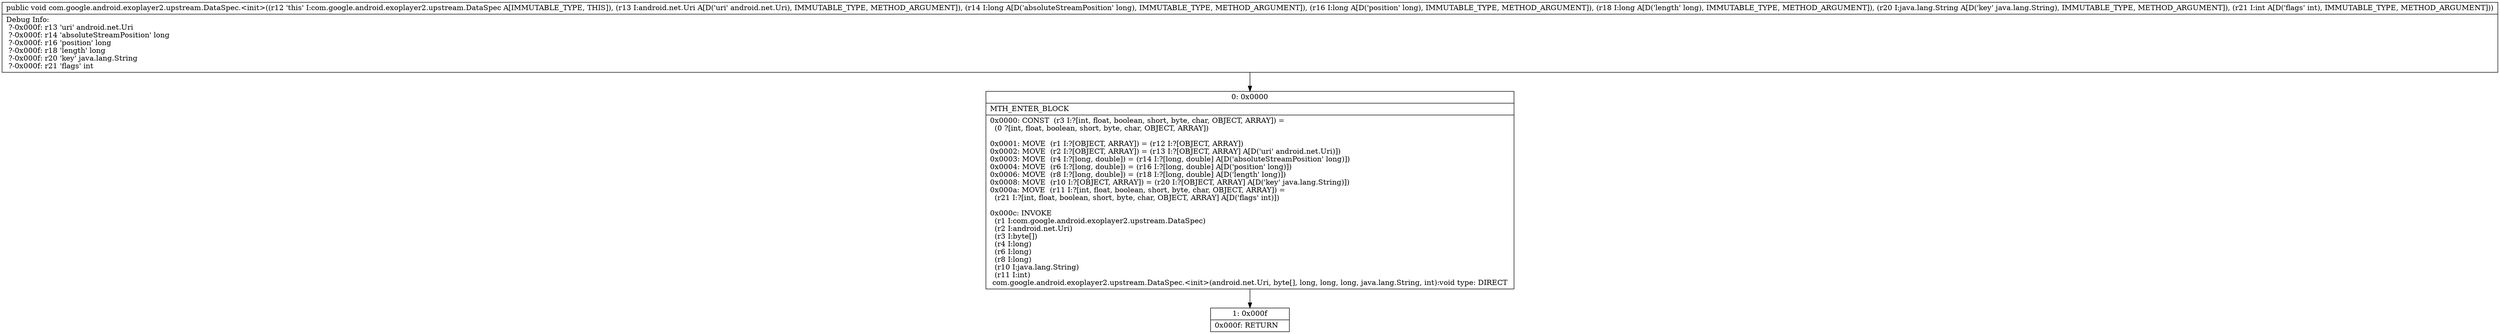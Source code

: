 digraph "CFG forcom.google.android.exoplayer2.upstream.DataSpec.\<init\>(Landroid\/net\/Uri;JJJLjava\/lang\/String;I)V" {
Node_0 [shape=record,label="{0\:\ 0x0000|MTH_ENTER_BLOCK\l|0x0000: CONST  (r3 I:?[int, float, boolean, short, byte, char, OBJECT, ARRAY]) = \l  (0 ?[int, float, boolean, short, byte, char, OBJECT, ARRAY])\l \l0x0001: MOVE  (r1 I:?[OBJECT, ARRAY]) = (r12 I:?[OBJECT, ARRAY]) \l0x0002: MOVE  (r2 I:?[OBJECT, ARRAY]) = (r13 I:?[OBJECT, ARRAY] A[D('uri' android.net.Uri)]) \l0x0003: MOVE  (r4 I:?[long, double]) = (r14 I:?[long, double] A[D('absoluteStreamPosition' long)]) \l0x0004: MOVE  (r6 I:?[long, double]) = (r16 I:?[long, double] A[D('position' long)]) \l0x0006: MOVE  (r8 I:?[long, double]) = (r18 I:?[long, double] A[D('length' long)]) \l0x0008: MOVE  (r10 I:?[OBJECT, ARRAY]) = (r20 I:?[OBJECT, ARRAY] A[D('key' java.lang.String)]) \l0x000a: MOVE  (r11 I:?[int, float, boolean, short, byte, char, OBJECT, ARRAY]) = \l  (r21 I:?[int, float, boolean, short, byte, char, OBJECT, ARRAY] A[D('flags' int)])\l \l0x000c: INVOKE  \l  (r1 I:com.google.android.exoplayer2.upstream.DataSpec)\l  (r2 I:android.net.Uri)\l  (r3 I:byte[])\l  (r4 I:long)\l  (r6 I:long)\l  (r8 I:long)\l  (r10 I:java.lang.String)\l  (r11 I:int)\l com.google.android.exoplayer2.upstream.DataSpec.\<init\>(android.net.Uri, byte[], long, long, long, java.lang.String, int):void type: DIRECT \l}"];
Node_1 [shape=record,label="{1\:\ 0x000f|0x000f: RETURN   \l}"];
MethodNode[shape=record,label="{public void com.google.android.exoplayer2.upstream.DataSpec.\<init\>((r12 'this' I:com.google.android.exoplayer2.upstream.DataSpec A[IMMUTABLE_TYPE, THIS]), (r13 I:android.net.Uri A[D('uri' android.net.Uri), IMMUTABLE_TYPE, METHOD_ARGUMENT]), (r14 I:long A[D('absoluteStreamPosition' long), IMMUTABLE_TYPE, METHOD_ARGUMENT]), (r16 I:long A[D('position' long), IMMUTABLE_TYPE, METHOD_ARGUMENT]), (r18 I:long A[D('length' long), IMMUTABLE_TYPE, METHOD_ARGUMENT]), (r20 I:java.lang.String A[D('key' java.lang.String), IMMUTABLE_TYPE, METHOD_ARGUMENT]), (r21 I:int A[D('flags' int), IMMUTABLE_TYPE, METHOD_ARGUMENT]))  | Debug Info:\l  ?\-0x000f: r13 'uri' android.net.Uri\l  ?\-0x000f: r14 'absoluteStreamPosition' long\l  ?\-0x000f: r16 'position' long\l  ?\-0x000f: r18 'length' long\l  ?\-0x000f: r20 'key' java.lang.String\l  ?\-0x000f: r21 'flags' int\l}"];
MethodNode -> Node_0;
Node_0 -> Node_1;
}

